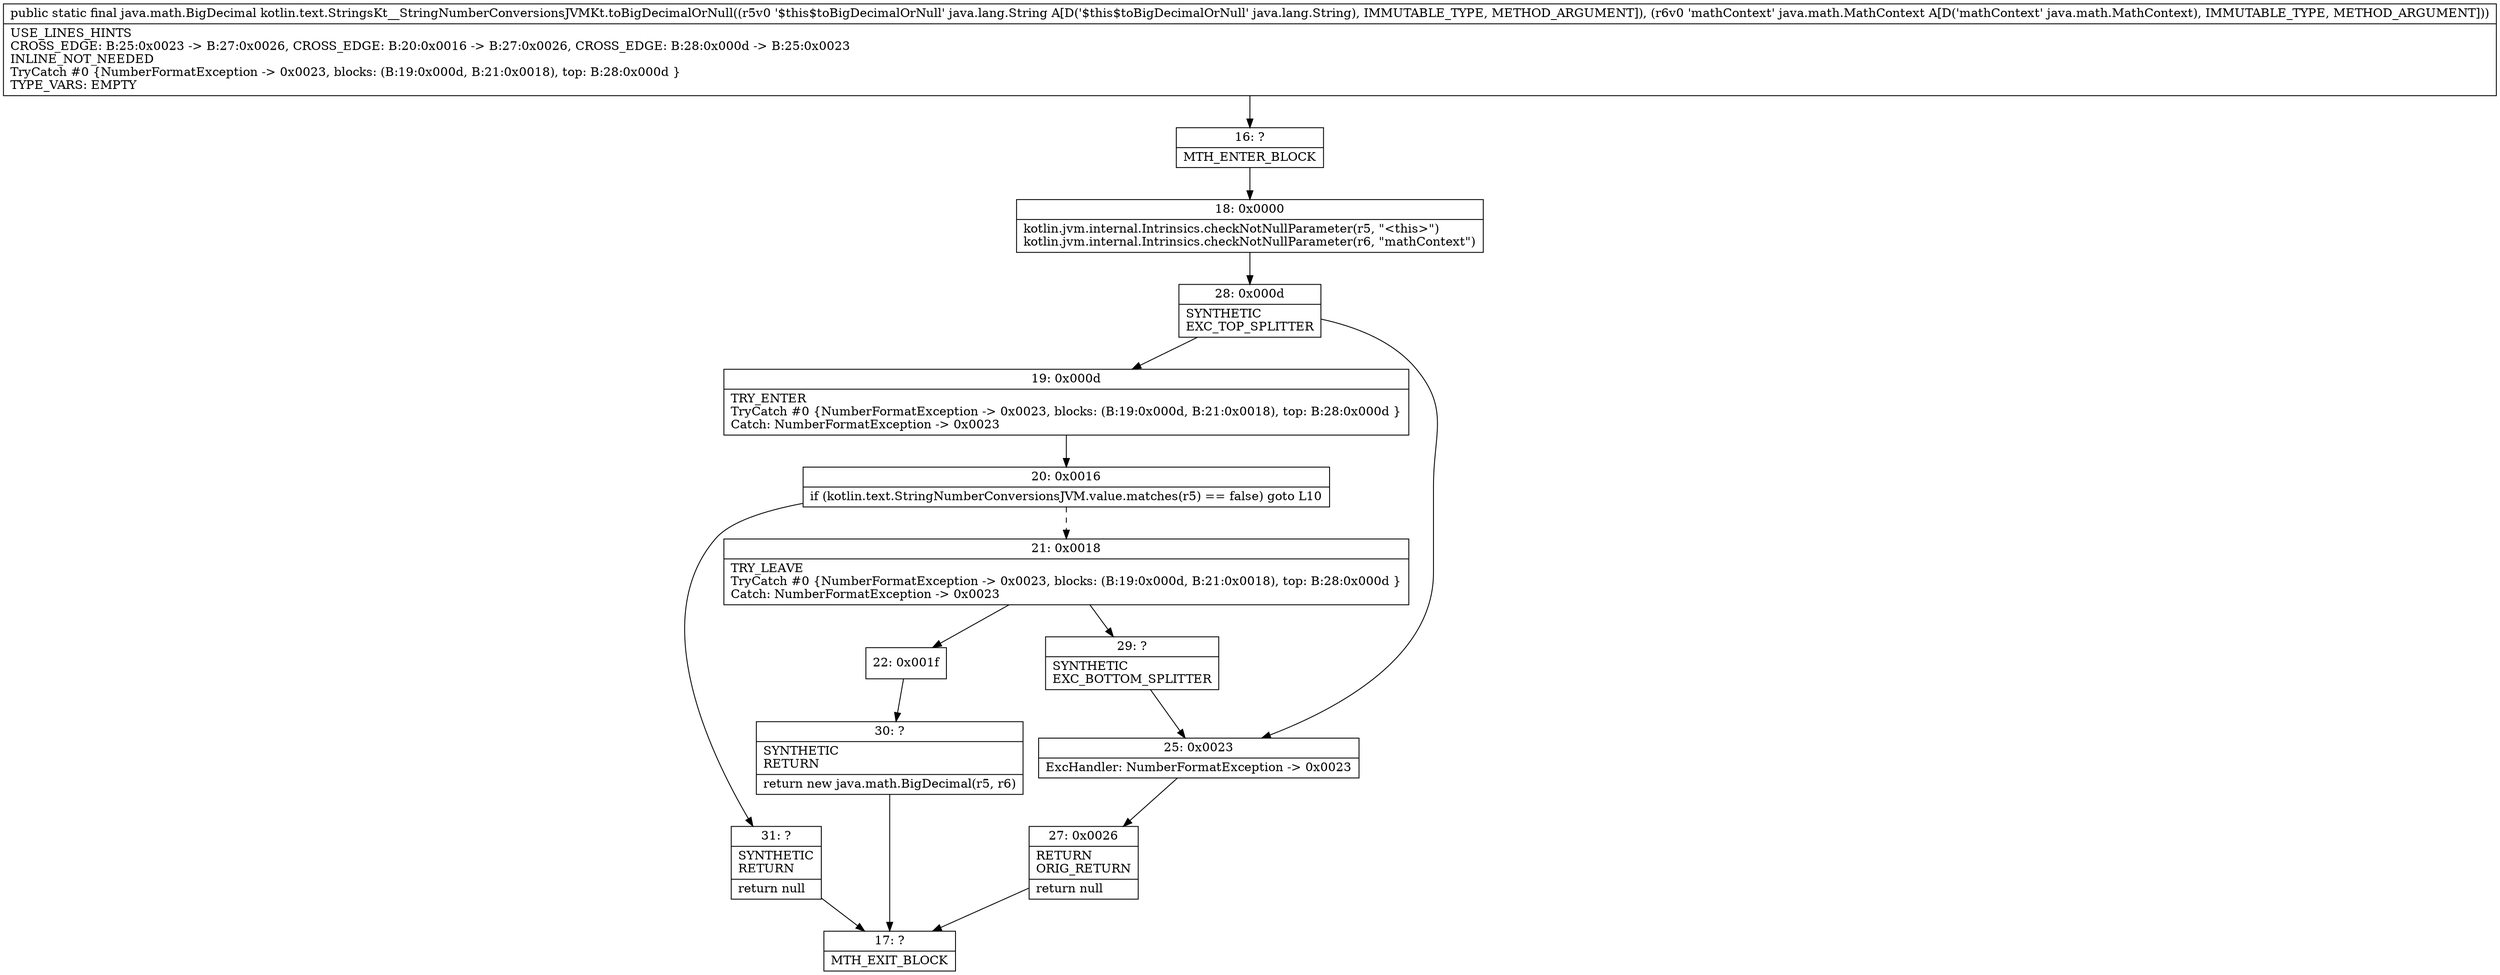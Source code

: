 digraph "CFG forkotlin.text.StringsKt__StringNumberConversionsJVMKt.toBigDecimalOrNull(Ljava\/lang\/String;Ljava\/math\/MathContext;)Ljava\/math\/BigDecimal;" {
Node_16 [shape=record,label="{16\:\ ?|MTH_ENTER_BLOCK\l}"];
Node_18 [shape=record,label="{18\:\ 0x0000|kotlin.jvm.internal.Intrinsics.checkNotNullParameter(r5, \"\<this\>\")\lkotlin.jvm.internal.Intrinsics.checkNotNullParameter(r6, \"mathContext\")\l}"];
Node_28 [shape=record,label="{28\:\ 0x000d|SYNTHETIC\lEXC_TOP_SPLITTER\l}"];
Node_19 [shape=record,label="{19\:\ 0x000d|TRY_ENTER\lTryCatch #0 \{NumberFormatException \-\> 0x0023, blocks: (B:19:0x000d, B:21:0x0018), top: B:28:0x000d \}\lCatch: NumberFormatException \-\> 0x0023\l}"];
Node_20 [shape=record,label="{20\:\ 0x0016|if (kotlin.text.StringNumberConversionsJVM.value.matches(r5) == false) goto L10\l}"];
Node_21 [shape=record,label="{21\:\ 0x0018|TRY_LEAVE\lTryCatch #0 \{NumberFormatException \-\> 0x0023, blocks: (B:19:0x000d, B:21:0x0018), top: B:28:0x000d \}\lCatch: NumberFormatException \-\> 0x0023\l}"];
Node_22 [shape=record,label="{22\:\ 0x001f}"];
Node_30 [shape=record,label="{30\:\ ?|SYNTHETIC\lRETURN\l|return new java.math.BigDecimal(r5, r6)\l}"];
Node_17 [shape=record,label="{17\:\ ?|MTH_EXIT_BLOCK\l}"];
Node_29 [shape=record,label="{29\:\ ?|SYNTHETIC\lEXC_BOTTOM_SPLITTER\l}"];
Node_31 [shape=record,label="{31\:\ ?|SYNTHETIC\lRETURN\l|return null\l}"];
Node_25 [shape=record,label="{25\:\ 0x0023|ExcHandler: NumberFormatException \-\> 0x0023\l}"];
Node_27 [shape=record,label="{27\:\ 0x0026|RETURN\lORIG_RETURN\l|return null\l}"];
MethodNode[shape=record,label="{public static final java.math.BigDecimal kotlin.text.StringsKt__StringNumberConversionsJVMKt.toBigDecimalOrNull((r5v0 '$this$toBigDecimalOrNull' java.lang.String A[D('$this$toBigDecimalOrNull' java.lang.String), IMMUTABLE_TYPE, METHOD_ARGUMENT]), (r6v0 'mathContext' java.math.MathContext A[D('mathContext' java.math.MathContext), IMMUTABLE_TYPE, METHOD_ARGUMENT]))  | USE_LINES_HINTS\lCROSS_EDGE: B:25:0x0023 \-\> B:27:0x0026, CROSS_EDGE: B:20:0x0016 \-\> B:27:0x0026, CROSS_EDGE: B:28:0x000d \-\> B:25:0x0023\lINLINE_NOT_NEEDED\lTryCatch #0 \{NumberFormatException \-\> 0x0023, blocks: (B:19:0x000d, B:21:0x0018), top: B:28:0x000d \}\lTYPE_VARS: EMPTY\l}"];
MethodNode -> Node_16;Node_16 -> Node_18;
Node_18 -> Node_28;
Node_28 -> Node_19;
Node_28 -> Node_25;
Node_19 -> Node_20;
Node_20 -> Node_21[style=dashed];
Node_20 -> Node_31;
Node_21 -> Node_22;
Node_21 -> Node_29;
Node_22 -> Node_30;
Node_30 -> Node_17;
Node_29 -> Node_25;
Node_31 -> Node_17;
Node_25 -> Node_27;
Node_27 -> Node_17;
}

